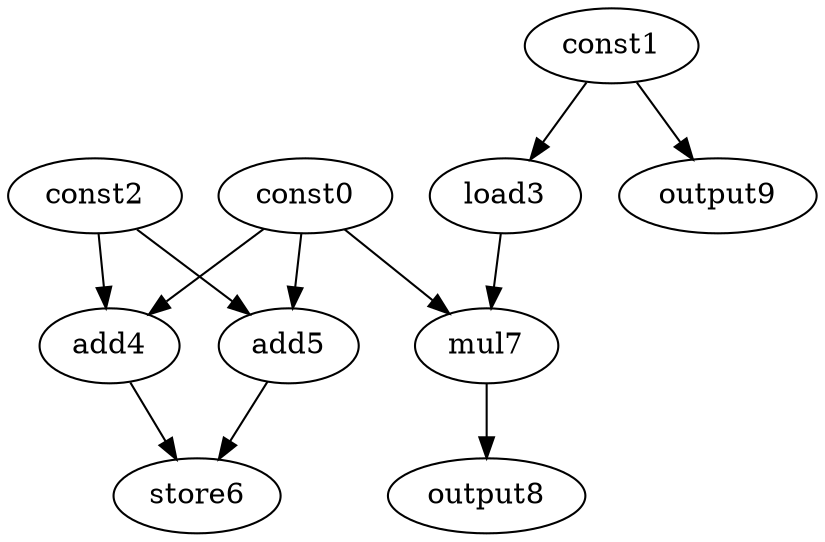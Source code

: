 digraph G { 
const0[opcode=const]; 
const1[opcode=const]; 
const2[opcode=const]; 
load3[opcode=load]; 
add4[opcode=add]; 
add5[opcode=add]; 
store6[opcode=store]; 
mul7[opcode=mul]; 
output8[opcode=output]; 
output9[opcode=output]; 
const1->load3[operand=0];
const0->add4[operand=0];
const2->add4[operand=1];
const0->add5[operand=0];
const2->add5[operand=1];
const1->output9[operand=0];
add4->store6[operand=0];
add5->store6[operand=1];
const0->mul7[operand=0];
load3->mul7[operand=1];
mul7->output8[operand=0];
}
